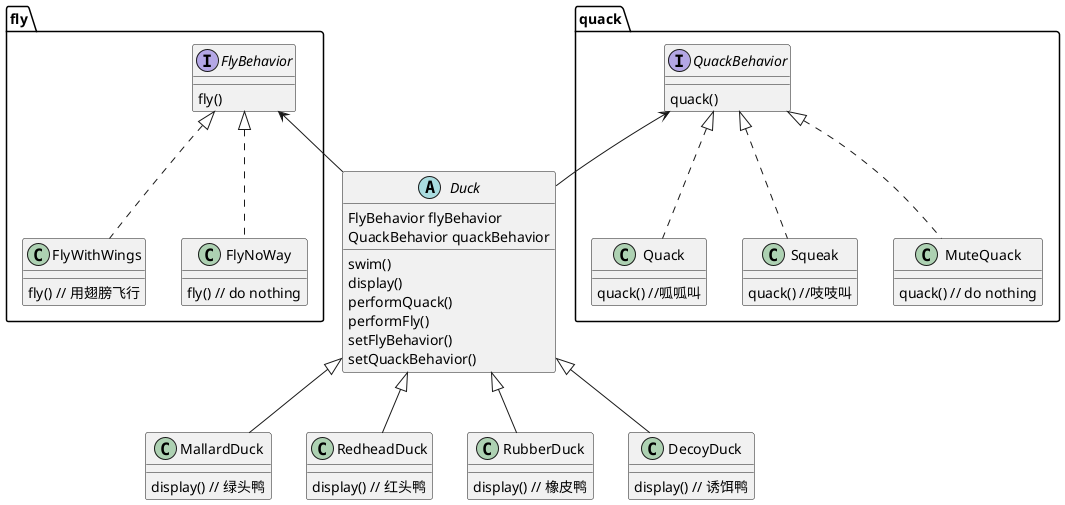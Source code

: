 @startuml

namespace fly{
    interface FlyBehavior {
        fly()
    }
    class FlyWithWings{
        fly() // 用翅膀飞行
    }

    class FlyNoWay{
        fly() // do nothing
    }

    FlyBehavior <|.. FlyWithWings
    FlyBehavior <|.. FlyNoWay
}

namespace quack{
    interface QuackBehavior{
        quack()
    }
    class Quack{
        quack() //呱呱叫
    }

    class Squeak{
        quack() //吱吱叫
    }

    class MuteQuack{
        quack() // do nothing
    }

    QuackBehavior <|.. Quack
    QuackBehavior <|.. Squeak
    QuackBehavior <|.. MuteQuack
}




abstract class Duck{
    FlyBehavior flyBehavior
    QuackBehavior quackBehavior

    swim()
    display()
    performQuack()
    performFly()
    setFlyBehavior()
    setQuackBehavior()
}

class MallardDuck{
    display() // 绿头鸭
}

class RedheadDuck{
    display() // 红头鸭
}

class RubberDuck{
    display() // 橡皮鸭
}

class DecoyDuck{
    display() // 诱饵鸭
}




Duck <|-- MallardDuck
Duck <|-- RedheadDuck
Duck <|-- RubberDuck
Duck <|-- DecoyDuck

fly.FlyBehavior   <-- Duck
quack.QuackBehavior <-- Duck








@enduml